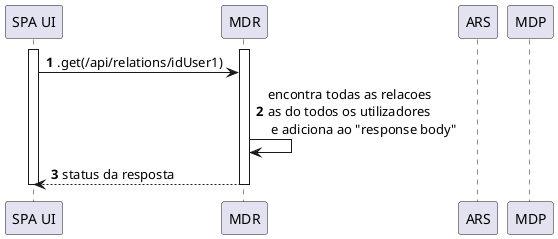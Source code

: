 @startuml
autonumber
'hide footbox

participant "SPA UI" as ui
participant "MDR" as mdr
participant "ARS" as ars
participant "MDP" as mdp

activate ui
activate mdr
ui->mdr: .get(/api/relations/idUser1)
mdr->mdr: encontra todas as relacoes \nas do todos os utilizadores \n e adiciona ao "response body"
mdr-->ui: status da resposta
deactivate ui
deactivate mdr
@enduml
